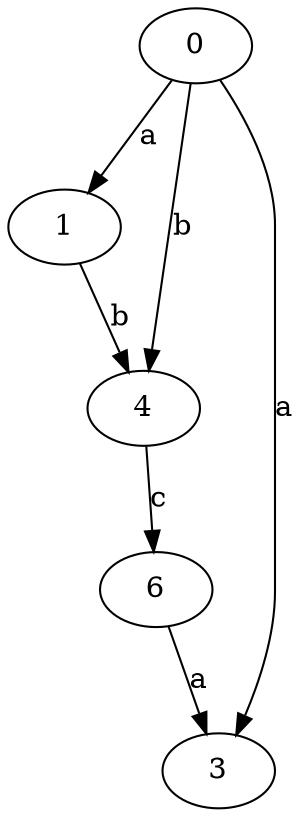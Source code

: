 strict digraph  {
1;
3;
4;
0;
6;
1 -> 4  [label=b];
4 -> 6  [label=c];
0 -> 1  [label=a];
0 -> 3  [label=a];
0 -> 4  [label=b];
6 -> 3  [label=a];
}
